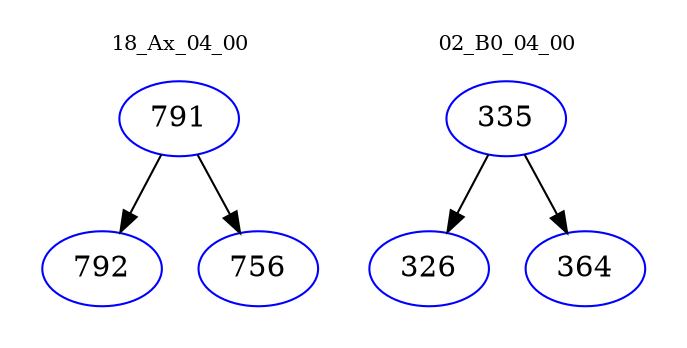digraph{
subgraph cluster_0 {
color = white
label = "18_Ax_04_00";
fontsize=10;
T0_791 [label="791", color="blue"]
T0_791 -> T0_792 [color="black"]
T0_792 [label="792", color="blue"]
T0_791 -> T0_756 [color="black"]
T0_756 [label="756", color="blue"]
}
subgraph cluster_1 {
color = white
label = "02_B0_04_00";
fontsize=10;
T1_335 [label="335", color="blue"]
T1_335 -> T1_326 [color="black"]
T1_326 [label="326", color="blue"]
T1_335 -> T1_364 [color="black"]
T1_364 [label="364", color="blue"]
}
}
